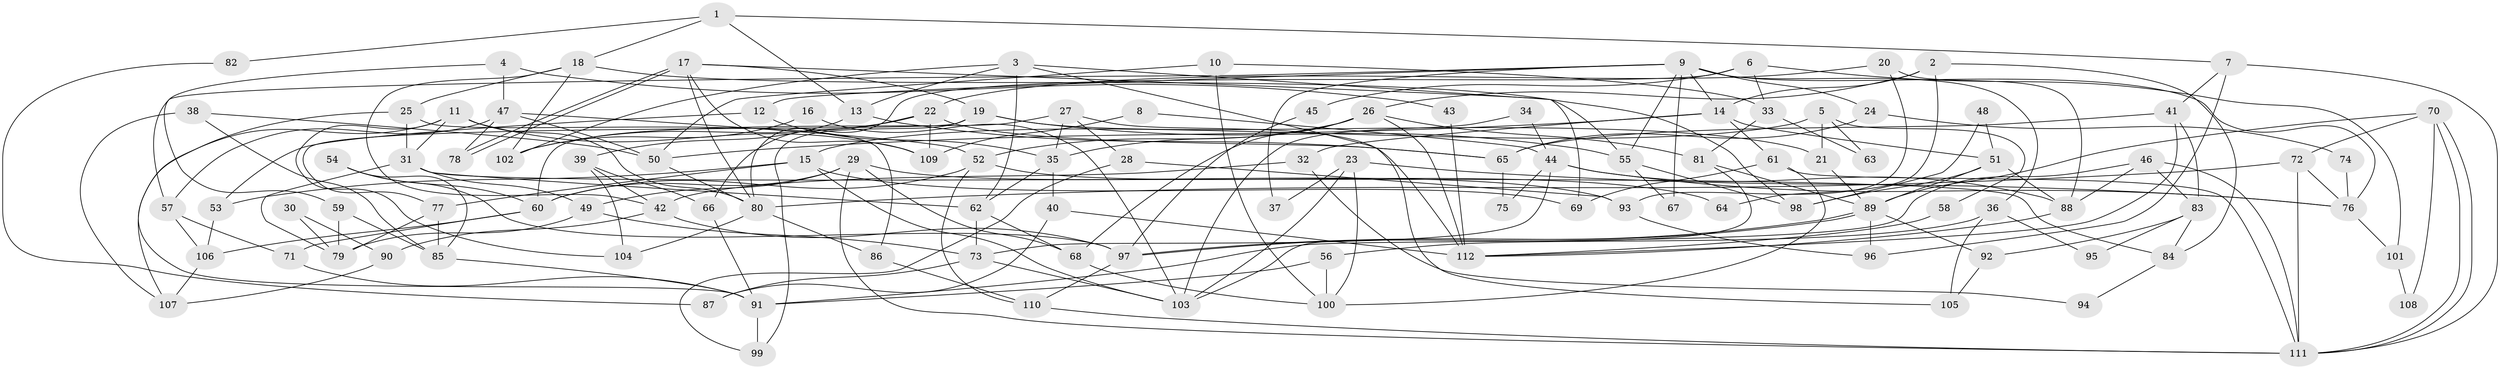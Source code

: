 // Generated by graph-tools (version 1.1) at 2025/02/03/09/25 03:02:05]
// undirected, 112 vertices, 224 edges
graph export_dot {
graph [start="1"]
  node [color=gray90,style=filled];
  1;
  2;
  3;
  4;
  5;
  6;
  7;
  8;
  9;
  10;
  11;
  12;
  13;
  14;
  15;
  16;
  17;
  18;
  19;
  20;
  21;
  22;
  23;
  24;
  25;
  26;
  27;
  28;
  29;
  30;
  31;
  32;
  33;
  34;
  35;
  36;
  37;
  38;
  39;
  40;
  41;
  42;
  43;
  44;
  45;
  46;
  47;
  48;
  49;
  50;
  51;
  52;
  53;
  54;
  55;
  56;
  57;
  58;
  59;
  60;
  61;
  62;
  63;
  64;
  65;
  66;
  67;
  68;
  69;
  70;
  71;
  72;
  73;
  74;
  75;
  76;
  77;
  78;
  79;
  80;
  81;
  82;
  83;
  84;
  85;
  86;
  87;
  88;
  89;
  90;
  91;
  92;
  93;
  94;
  95;
  96;
  97;
  98;
  99;
  100;
  101;
  102;
  103;
  104;
  105;
  106;
  107;
  108;
  109;
  110;
  111;
  112;
  1 -- 7;
  1 -- 13;
  1 -- 18;
  1 -- 82;
  2 -- 14;
  2 -- 84;
  2 -- 26;
  2 -- 64;
  3 -- 62;
  3 -- 105;
  3 -- 13;
  3 -- 69;
  3 -- 102;
  4 -- 59;
  4 -- 47;
  4 -- 43;
  5 -- 15;
  5 -- 21;
  5 -- 58;
  5 -- 63;
  6 -- 33;
  6 -- 80;
  6 -- 45;
  6 -- 101;
  7 -- 41;
  7 -- 111;
  7 -- 96;
  8 -- 109;
  8 -- 44;
  9 -- 14;
  9 -- 76;
  9 -- 12;
  9 -- 24;
  9 -- 36;
  9 -- 37;
  9 -- 55;
  9 -- 57;
  9 -- 67;
  10 -- 100;
  10 -- 50;
  10 -- 33;
  11 -- 80;
  11 -- 31;
  11 -- 104;
  11 -- 107;
  11 -- 109;
  12 -- 35;
  12 -- 53;
  13 -- 39;
  13 -- 65;
  14 -- 51;
  14 -- 61;
  14 -- 32;
  14 -- 50;
  15 -- 53;
  15 -- 69;
  15 -- 77;
  15 -- 103;
  16 -- 102;
  16 -- 103;
  17 -- 55;
  17 -- 78;
  17 -- 78;
  17 -- 19;
  17 -- 80;
  17 -- 109;
  18 -- 25;
  18 -- 42;
  18 -- 98;
  18 -- 102;
  19 -- 77;
  19 -- 21;
  19 -- 55;
  19 -- 99;
  20 -- 22;
  20 -- 93;
  20 -- 88;
  21 -- 89;
  22 -- 102;
  22 -- 109;
  22 -- 65;
  22 -- 66;
  23 -- 103;
  23 -- 76;
  23 -- 37;
  23 -- 100;
  24 -- 65;
  24 -- 74;
  25 -- 91;
  25 -- 31;
  25 -- 86;
  26 -- 52;
  26 -- 35;
  26 -- 68;
  26 -- 81;
  26 -- 112;
  27 -- 35;
  27 -- 112;
  27 -- 28;
  27 -- 60;
  28 -- 99;
  28 -- 93;
  29 -- 111;
  29 -- 60;
  29 -- 49;
  29 -- 68;
  29 -- 93;
  30 -- 79;
  30 -- 90;
  31 -- 49;
  31 -- 62;
  31 -- 79;
  31 -- 84;
  32 -- 42;
  32 -- 94;
  33 -- 81;
  33 -- 63;
  34 -- 103;
  34 -- 44;
  35 -- 62;
  35 -- 40;
  36 -- 56;
  36 -- 95;
  36 -- 105;
  38 -- 107;
  38 -- 50;
  38 -- 85;
  39 -- 66;
  39 -- 104;
  39 -- 42;
  40 -- 112;
  40 -- 87;
  41 -- 65;
  41 -- 112;
  41 -- 83;
  42 -- 90;
  42 -- 97;
  43 -- 112;
  44 -- 88;
  44 -- 73;
  44 -- 75;
  44 -- 76;
  45 -- 97;
  46 -- 111;
  46 -- 88;
  46 -- 83;
  46 -- 91;
  47 -- 50;
  47 -- 52;
  47 -- 57;
  47 -- 78;
  48 -- 51;
  48 -- 98;
  49 -- 79;
  49 -- 73;
  50 -- 80;
  51 -- 98;
  51 -- 89;
  51 -- 88;
  52 -- 110;
  52 -- 60;
  52 -- 64;
  53 -- 106;
  54 -- 60;
  54 -- 97;
  54 -- 85;
  55 -- 67;
  55 -- 98;
  56 -- 91;
  56 -- 100;
  57 -- 71;
  57 -- 106;
  58 -- 112;
  59 -- 85;
  59 -- 79;
  60 -- 71;
  60 -- 106;
  61 -- 100;
  61 -- 111;
  61 -- 69;
  62 -- 73;
  62 -- 68;
  65 -- 75;
  66 -- 91;
  68 -- 100;
  70 -- 111;
  70 -- 111;
  70 -- 89;
  70 -- 72;
  70 -- 108;
  71 -- 91;
  72 -- 80;
  72 -- 76;
  72 -- 111;
  73 -- 103;
  73 -- 87;
  74 -- 76;
  76 -- 101;
  77 -- 85;
  77 -- 79;
  80 -- 86;
  80 -- 104;
  81 -- 89;
  81 -- 103;
  82 -- 87;
  83 -- 84;
  83 -- 92;
  83 -- 95;
  84 -- 94;
  85 -- 91;
  86 -- 110;
  88 -- 112;
  89 -- 97;
  89 -- 97;
  89 -- 96;
  89 -- 92;
  90 -- 107;
  91 -- 99;
  92 -- 105;
  93 -- 96;
  97 -- 110;
  101 -- 108;
  106 -- 107;
  110 -- 111;
}
